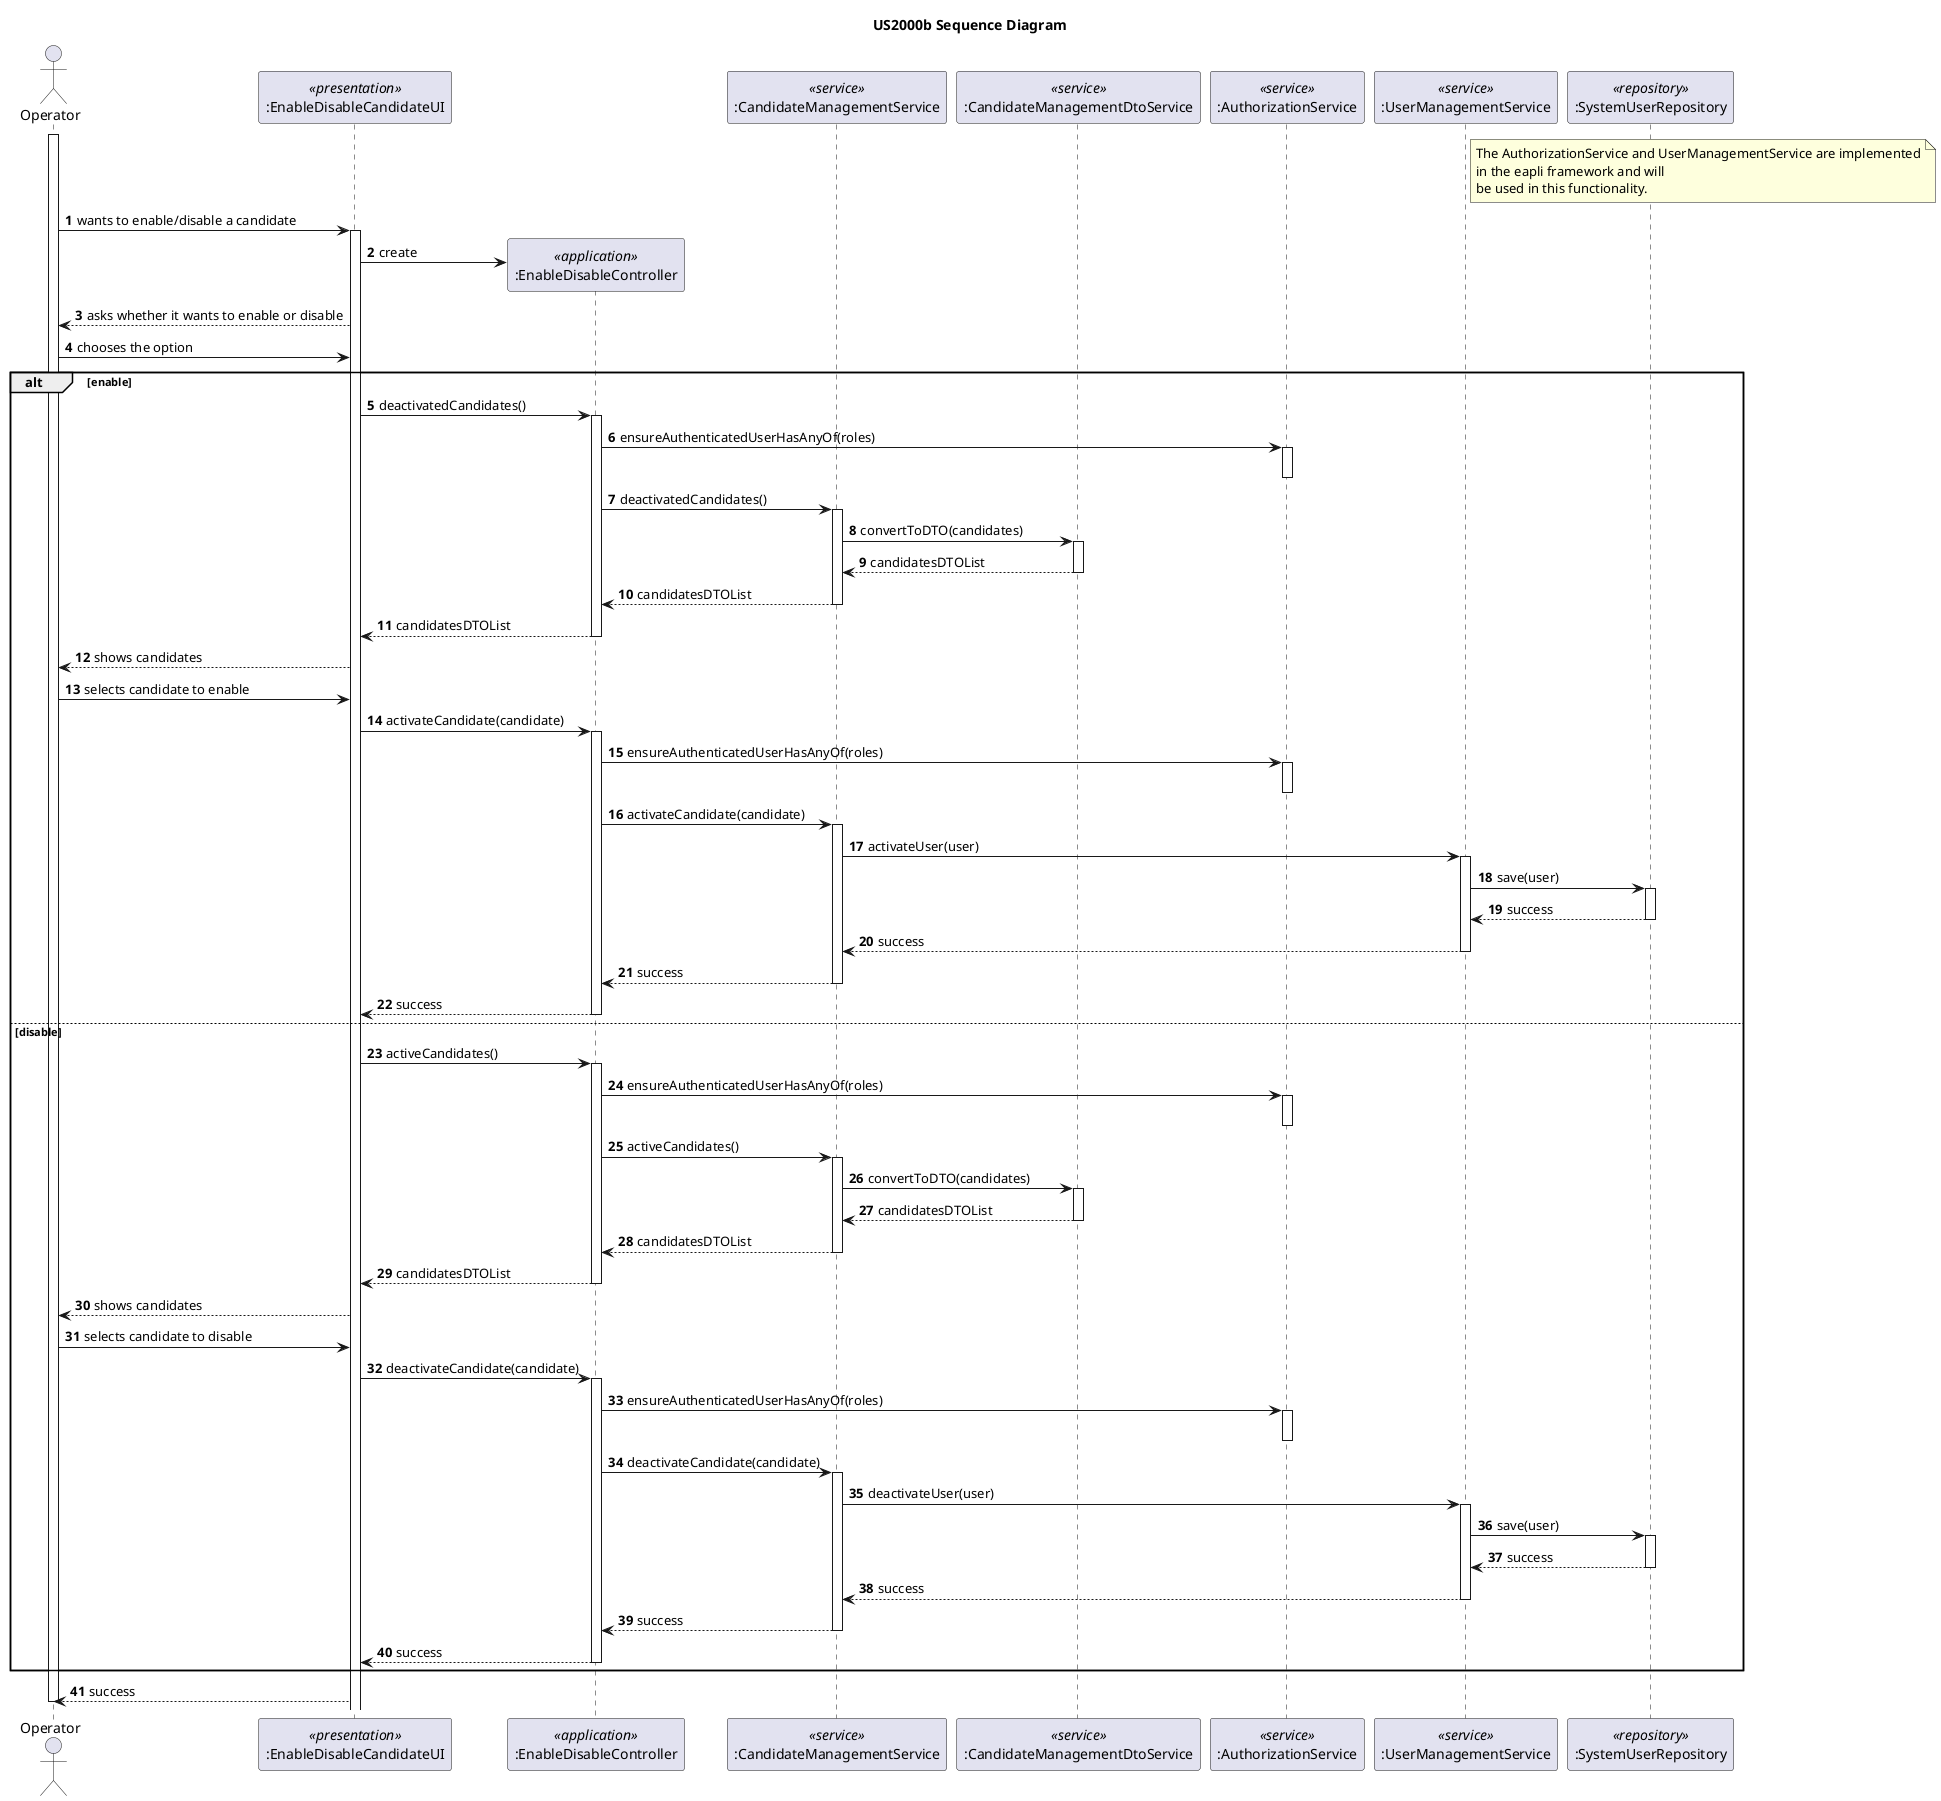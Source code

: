 @startuml
autonumber

title US2000b Sequence Diagram

actor "Operator" as operator

participant ":EnableDisableCandidateUI" as UI <<presentation>>
participant ":EnableDisableController" as CTRL <<application>>
participant ":CandidateManagementService" as CMS <<service>>
participant ":CandidateManagementDtoService" as CandidateManagementDtoService <<service>>
participant ":AuthorizationService" as AUTHZ <<service>>
participant ":UserManagementService" as UserManagementService <<service>>
participant ":SystemUserRepository" as UserRepository <<repository>>


note right UserManagementService
The AuthorizationService and UserManagementService are implemented
in the eapli framework and will
be used in this functionality.
end note

activate operator

operator -> UI : wants to enable/disable a candidate
activate UI

UI -> CTRL**: create

UI --> operator: asks whether it wants to enable or disable

operator -> UI : chooses the option

alt enable

UI ->   CTRL: deactivatedCandidates()
activate CTRL

CTRL -> AUTHZ:  ensureAuthenticatedUserHasAnyOf(roles)
activate AUTHZ
deactivate AUTHZ


CTRL -> CMS: deactivatedCandidates()
activate CMS

CMS -> CandidateManagementDtoService: convertToDTO(candidates)
activate CandidateManagementDtoService
    CandidateManagementDtoService-->CMS: candidatesDTOList
deactivate CandidateManagementDtoService
CMS --> CTRL: candidatesDTOList
deactivate CMS

CTRL --> UI: candidatesDTOList
deactivate CTRL

UI --> operator: shows candidates
operator -> UI: selects candidate to enable

UI -> CTRL: activateCandidate(candidate)
activate CTRL

CTRL -> AUTHZ:  ensureAuthenticatedUserHasAnyOf(roles)
activate AUTHZ
deactivate AUTHZ

CTRL -> CMS : activateCandidate(candidate)
activate CMS

CMS-> UserManagementService: activateUser(user)
activate UserManagementService
    UserManagementService -> UserRepository: save(user)
    activate UserRepository
        UserRepository --> UserManagementService: success
    deactivate UserRepository
    UserManagementService --> CMS: success
deactivate UserManagementService

CMS --> CTRL : success
deactivate CMS

CTRL --> UI : success
deactivate CTRL

else disable

UI ->   CTRL: activeCandidates()
activate CTRL

CTRL -> AUTHZ:  ensureAuthenticatedUserHasAnyOf(roles)
activate AUTHZ
deactivate AUTHZ

CTRL -> CMS: activeCandidates()
activate CMS

CMS ->CandidateManagementDtoService: convertToDTO(candidates)
activate CandidateManagementDtoService
    CandidateManagementDtoService--> CMS: candidatesDTOList
deactivate CandidateManagementDtoService
CMS --> CTRL: candidatesDTOList
deactivate CMS

CTRL --> UI: candidatesDTOList
deactivate CTRL

UI --> operator: shows candidates
operator -> UI: selects candidate to disable

UI -> CTRL: deactivateCandidate(candidate)
activate CTRL

CTRL -> AUTHZ:  ensureAuthenticatedUserHasAnyOf(roles)
activate AUTHZ
deactivate AUTHZ

CTRL -> CMS : deactivateCandidate(candidate)
activate CMS

CMS-> UserManagementService: deactivateUser(user)
activate UserManagementService
    UserManagementService -> UserRepository: save(user)
    activate UserRepository
        UserRepository --> UserManagementService: success
    deactivate UserRepository
    UserManagementService --> CMS: success
deactivate UserManagementService

CMS --> CTRL : success
deactivate CMS

CTRL --> UI : success
deactivate CTRL


end

UI --> operator: success

deactivate operator

@enduml